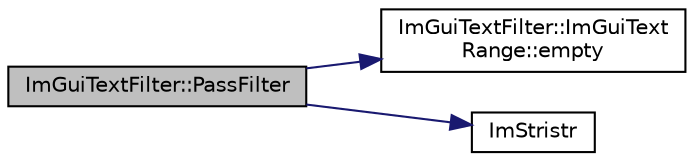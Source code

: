 digraph "ImGuiTextFilter::PassFilter"
{
 // LATEX_PDF_SIZE
  edge [fontname="Helvetica",fontsize="10",labelfontname="Helvetica",labelfontsize="10"];
  node [fontname="Helvetica",fontsize="10",shape=record];
  rankdir="LR";
  Node1 [label="ImGuiTextFilter::PassFilter",height=0.2,width=0.4,color="black", fillcolor="grey75", style="filled", fontcolor="black",tooltip=" "];
  Node1 -> Node2 [color="midnightblue",fontsize="10",style="solid"];
  Node2 [label="ImGuiTextFilter::ImGuiText\lRange::empty",height=0.2,width=0.4,color="black", fillcolor="white", style="filled",URL="$struct_im_gui_text_filter_1_1_im_gui_text_range.html#a1861f25905e1f19f979998faf5349b5a",tooltip=" "];
  Node1 -> Node3 [color="midnightblue",fontsize="10",style="solid"];
  Node3 [label="ImStristr",height=0.2,width=0.4,color="black", fillcolor="white", style="filled",URL="$imgui_8cpp.html#a457a373caeddd76d58ff282da05273b4",tooltip=" "];
}
